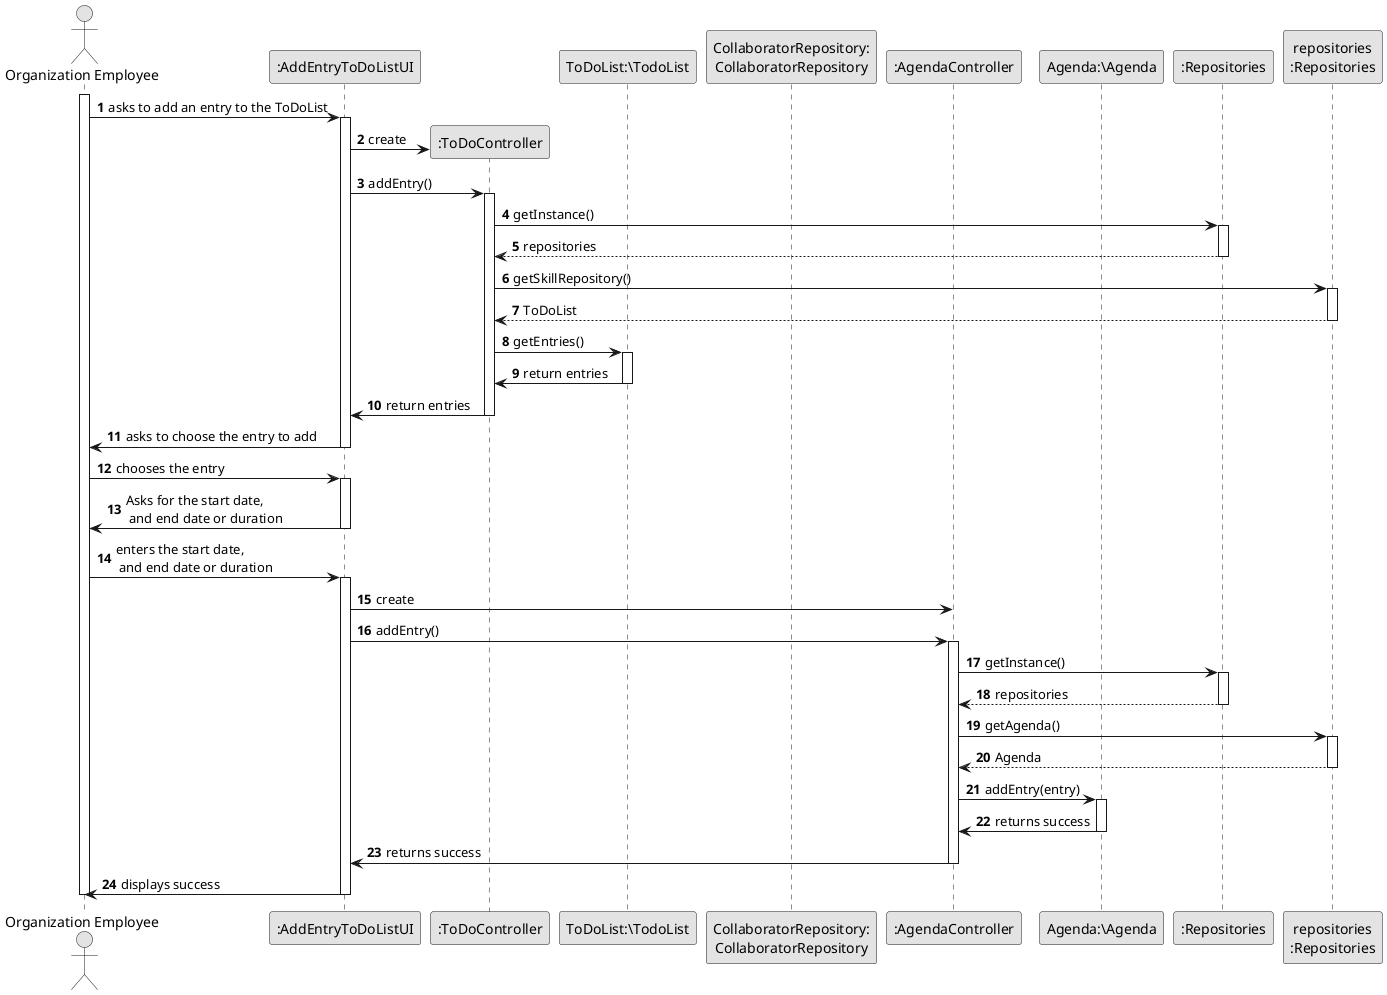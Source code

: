 @startuml
skinparam monochrome true
skinparam packageStyle rectangle
skinparam shadowing false

autonumber

'hide footbox
actor "Organization Employee" as ADM
participant ":AddEntryToDoListUI" as UI
participant ":ToDoController" as ToDoCTRL
participant "ToDoList:\TodoList" as ToDoList
participant "CollaboratorRepository:\nCollaboratorRepository" as CollaboratorRepository
participant ":AgendaController" as EntryCTRL
participant "Agenda:\Agenda" as EntryRepository

participant ":Repositories" as RepositorySingleton
participant "repositories\n:Repositories" as PLAT

activate ADM
    ADM -> UI : asks to add an entry to the ToDoList
    activate UI

               UI -> ToDoCTRL** : create
               UI -> ToDoCTRL : addEntry()
               activate ToDoCTRL
               ToDoCTRL -> RepositorySingleton : getInstance()
                    activate RepositorySingleton

                         RepositorySingleton --> ToDoCTRL: repositories
                    deactivate RepositorySingleton
                   ToDoCTRL -> PLAT : getSkillRepository()
                   activate PLAT
                   PLAT --> ToDoCTRL: ToDoList
                   deactivate PLAT
                   ToDoCTRL -> ToDoList: getEntries()
                   activate ToDoList
                       ToDoList -> ToDoCTRL: return entries
                   deactivate ToDoList

                   ToDoCTRL -> UI: return entries
                   deactivate ToDoCTRL

                UI -> ADM: asks to choose the entry to add
           deactivate UI

              ADM -> UI : chooses the entry
                activate UI
                UI -> ADM: Asks for the start date,\n and end date or duration
            deactivate UI

            ADM -> UI : enters the start date,\n and end date or duration
            activate UI

       UI -> EntryCTRL: create
       UI -> EntryCTRL : addEntry()
       activate EntryCTRL
                       EntryCTRL -> RepositorySingleton : getInstance()
                       activate RepositorySingleton

                           RepositorySingleton --> EntryCTRL: repositories
                       deactivate RepositorySingleton

                       EntryCTRL -> PLAT : getAgenda()
                       activate PLAT

                           PLAT --> EntryCTRL: Agenda
                       deactivate PLAT



                       EntryCTRL -> EntryRepository : addEntry(entry)
                       activate EntryRepository

                    EntryRepository -> EntryCTRL: returns success
                deactivate EntryRepository
           EntryCTRL -> UI: returns success
       deactivate EntryCTRL
       UI -> ADM: displays success
    deactivate UI


deactivate ADM

@enduml